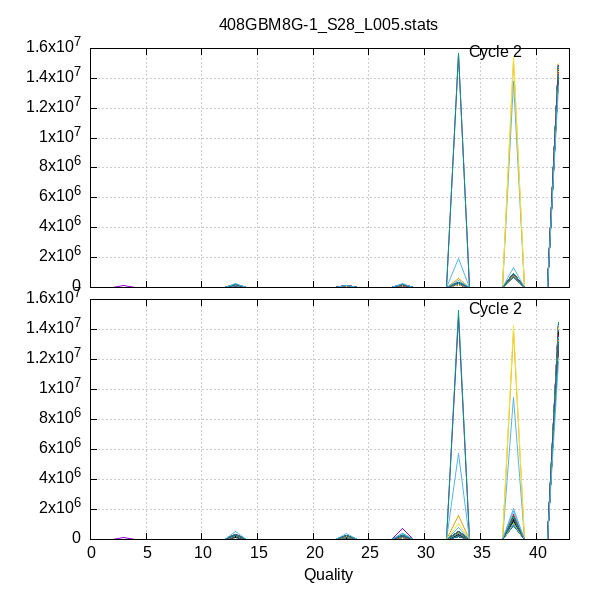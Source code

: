 
            set terminal png size 600,600 truecolor
            set output "408GBM8G-1_S28_L005-quals3.png"
            set grid xtics ytics y2tics back lc rgb "#cccccc"
            set multiplot
             set rmargin 0; set lmargin 0; set tmargin 0; set bmargin 0; set origin 0.15,0.52; set size 0.8,0.4
            set title "408GBM8G-1_S28_L005.stats" noenhanced
            set ylabel "Frequency (fwd reads)"
            set label "Cycle 2" at 33+1,15679934
            unset xlabel
            set xrange [0:43]
            set format x ""
            plot '-' using 1:2:3 with lines linecolor variable title ''
        1	0	1
2	0	1
3	135315	1
4	0	1
5	0	1
6	0	1
7	0	1
8	0	1
9	0	1
10	0	1
11	0	1
12	0	1
13	96877	1
14	0	1
15	0	1
16	0	1
17	0	1
18	0	1
19	0	1
20	0	1
21	0	1
22	0	1
23	1	1
24	0	1
25	0	1
26	0	1
27	0	1
28	167359	1
29	0	1
30	0	1
31	0	1
32	0	1
33	15629209	1
34	0	1
35	0	1
36	0	1
37	0	1
38	1	1
39	0	1
40	0	1
41	0	1
42	0	1

1	0	2
2	0	2
3	24649	2
4	0	2
5	0	2
6	0	2
7	0	2
8	0	2
9	0	2
10	0	2
11	0	2
12	0	2
13	127443	2
14	0	2
15	0	2
16	0	2
17	0	2
18	0	2
19	0	2
20	0	2
21	0	2
22	0	2
23	0	2
24	0	2
25	0	2
26	0	2
27	0	2
28	196728	2
29	0	2
30	0	2
31	0	2
32	0	2
33	15679934	2
34	0	2
35	0	2
36	0	2
37	0	2
38	8	2
39	0	2
40	0	2
41	0	2
42	0	2

1	0	3
2	0	3
3	3387	3
4	0	3
5	0	3
6	0	3
7	0	3
8	0	3
9	0	3
10	0	3
11	0	3
12	0	3
13	101362	3
14	0	3
15	0	3
16	0	3
17	0	3
18	0	3
19	0	3
20	0	3
21	0	3
22	0	3
23	28	3
24	0	3
25	0	3
26	0	3
27	0	3
28	178663	3
29	0	3
30	0	3
31	0	3
32	0	3
33	1958509	3
34	0	3
35	0	3
36	0	3
37	0	3
38	13786813	3
39	0	3
40	0	3
41	0	3
42	0	3

1	0	4
2	0	4
3	0	4
4	0	4
5	0	4
6	0	4
7	0	4
8	0	4
9	0	4
10	0	4
11	0	4
12	0	4
13	83867	4
14	0	4
15	0	4
16	0	4
17	0	4
18	0	4
19	0	4
20	0	4
21	0	4
22	0	4
23	10328	4
24	0	4
25	0	4
26	0	4
27	0	4
28	145024	4
29	0	4
30	0	4
31	0	4
32	0	4
33	615800	4
34	0	4
35	0	4
36	0	4
37	0	4
38	15173743	4
39	0	4
40	0	4
41	0	4
42	0	4

1	0	5
2	0	5
3	0	5
4	0	5
5	0	5
6	0	5
7	0	5
8	0	5
9	0	5
10	0	5
11	0	5
12	0	5
13	70854	5
14	0	5
15	0	5
16	0	5
17	0	5
18	0	5
19	0	5
20	0	5
21	0	5
22	0	5
23	22846	5
24	0	5
25	0	5
26	0	5
27	0	5
28	108056	5
29	0	5
30	0	5
31	0	5
32	0	5
33	363676	5
34	0	5
35	0	5
36	0	5
37	0	5
38	15463330	5
39	0	5
40	0	5
41	0	5
42	0	5

1	0	6
2	0	6
3	0	6
4	0	6
5	0	6
6	0	6
7	0	6
8	0	6
9	0	6
10	0	6
11	0	6
12	0	6
13	59816	6
14	0	6
15	0	6
16	0	6
17	0	6
18	0	6
19	0	6
20	0	6
21	0	6
22	0	6
23	25568	6
24	0	6
25	0	6
26	0	6
27	0	6
28	85848	6
29	0	6
30	0	6
31	0	6
32	0	6
33	320100	6
34	0	6
35	0	6
36	0	6
37	0	6
38	926152	6
39	0	6
40	0	6
41	0	6
42	14611278	6

1	0	7
2	0	7
3	0	7
4	0	7
5	0	7
6	0	7
7	0	7
8	0	7
9	0	7
10	0	7
11	0	7
12	0	7
13	65453	7
14	0	7
15	0	7
16	0	7
17	0	7
18	0	7
19	0	7
20	0	7
21	0	7
22	0	7
23	29835	7
24	0	7
25	0	7
26	0	7
27	0	7
28	82384	7
29	0	7
30	0	7
31	0	7
32	0	7
33	291434	7
34	0	7
35	0	7
36	0	7
37	0	7
38	865766	7
39	0	7
40	0	7
41	0	7
42	14693890	7

1	0	8
2	0	8
3	0	8
4	0	8
5	0	8
6	0	8
7	0	8
8	0	8
9	0	8
10	0	8
11	0	8
12	0	8
13	55689	8
14	0	8
15	0	8
16	0	8
17	0	8
18	0	8
19	0	8
20	0	8
21	0	8
22	0	8
23	27460	8
24	0	8
25	0	8
26	0	8
27	0	8
28	75238	8
29	0	8
30	0	8
31	0	8
32	0	8
33	257527	8
34	0	8
35	0	8
36	0	8
37	0	8
38	748606	8
39	0	8
40	0	8
41	0	8
42	14864242	8

1	0	9
2	0	9
3	0	9
4	0	9
5	0	9
6	0	9
7	0	9
8	0	9
9	0	9
10	0	9
11	0	9
12	0	9
13	58586	9
14	0	9
15	0	9
16	0	9
17	0	9
18	0	9
19	0	9
20	0	9
21	0	9
22	0	9
23	30190	9
24	0	9
25	0	9
26	0	9
27	0	9
28	76109	9
29	0	9
30	0	9
31	0	9
32	0	9
33	242163	9
34	0	9
35	0	9
36	0	9
37	0	9
38	730887	9
39	0	9
40	0	9
41	0	9
42	14890827	9

1	0	10
2	0	10
3	0	10
4	0	10
5	0	10
6	0	10
7	0	10
8	0	10
9	0	10
10	0	10
11	0	10
12	0	10
13	69058	10
14	0	10
15	0	10
16	0	10
17	0	10
18	0	10
19	0	10
20	0	10
21	0	10
22	0	10
23	31177	10
24	0	10
25	0	10
26	0	10
27	0	10
28	73024	10
29	0	10
30	0	10
31	0	10
32	0	10
33	221621	10
34	0	10
35	0	10
36	0	10
37	0	10
38	693160	10
39	0	10
40	0	10
41	0	10
42	14940722	10

1	0	11
2	0	11
3	0	11
4	0	11
5	0	11
6	0	11
7	0	11
8	0	11
9	0	11
10	0	11
11	0	11
12	0	11
13	45945	11
14	0	11
15	0	11
16	0	11
17	0	11
18	0	11
19	0	11
20	0	11
21	0	11
22	0	11
23	33426	11
24	0	11
25	0	11
26	0	11
27	0	11
28	69170	11
29	0	11
30	0	11
31	0	11
32	0	11
33	212931	11
34	0	11
35	0	11
36	0	11
37	0	11
38	646237	11
39	0	11
40	0	11
41	0	11
42	15021053	11

1	0	12
2	0	12
3	0	12
4	0	12
5	0	12
6	0	12
7	0	12
8	0	12
9	0	12
10	0	12
11	0	12
12	0	12
13	48542	12
14	0	12
15	0	12
16	0	12
17	0	12
18	0	12
19	0	12
20	0	12
21	0	12
22	0	12
23	39501	12
24	0	12
25	0	12
26	0	12
27	0	12
28	69826	12
29	0	12
30	0	12
31	0	12
32	0	12
33	200464	12
34	0	12
35	0	12
36	0	12
37	0	12
38	649240	12
39	0	12
40	0	12
41	0	12
42	15021189	12

1	0	13
2	0	13
3	0	13
4	0	13
5	0	13
6	0	13
7	0	13
8	0	13
9	0	13
10	0	13
11	0	13
12	0	13
13	49493	13
14	0	13
15	0	13
16	0	13
17	0	13
18	0	13
19	0	13
20	0	13
21	0	13
22	0	13
23	46307	13
24	0	13
25	0	13
26	0	13
27	0	13
28	71826	13
29	0	13
30	0	13
31	0	13
32	0	13
33	201204	13
34	0	13
35	0	13
36	0	13
37	0	13
38	653232	13
39	0	13
40	0	13
41	0	13
42	15006700	13

1	0	14
2	0	14
3	0	14
4	0	14
5	0	14
6	0	14
7	0	14
8	0	14
9	0	14
10	0	14
11	0	14
12	0	14
13	51355	14
14	0	14
15	0	14
16	0	14
17	0	14
18	0	14
19	0	14
20	0	14
21	0	14
22	0	14
23	49224	14
24	0	14
25	0	14
26	0	14
27	0	14
28	73117	14
29	0	14
30	0	14
31	0	14
32	0	14
33	201342	14
34	0	14
35	0	14
36	0	14
37	0	14
38	655664	14
39	0	14
40	0	14
41	0	14
42	14998060	14

1	0	15
2	0	15
3	0	15
4	0	15
5	0	15
6	0	15
7	0	15
8	0	15
9	0	15
10	0	15
11	0	15
12	0	15
13	51300	15
14	0	15
15	0	15
16	0	15
17	0	15
18	0	15
19	0	15
20	0	15
21	0	15
22	0	15
23	49653	15
24	0	15
25	0	15
26	0	15
27	0	15
28	74022	15
29	0	15
30	0	15
31	0	15
32	0	15
33	204152	15
34	0	15
35	0	15
36	0	15
37	0	15
38	657557	15
39	0	15
40	0	15
41	0	15
42	14992078	15

1	0	16
2	0	16
3	0	16
4	0	16
5	0	16
6	0	16
7	0	16
8	0	16
9	0	16
10	0	16
11	0	16
12	0	16
13	50315	16
14	0	16
15	0	16
16	0	16
17	0	16
18	0	16
19	0	16
20	0	16
21	0	16
22	0	16
23	49768	16
24	0	16
25	0	16
26	0	16
27	0	16
28	75443	16
29	0	16
30	0	16
31	0	16
32	0	16
33	204882	16
34	0	16
35	0	16
36	0	16
37	0	16
38	652166	16
39	0	16
40	0	16
41	0	16
42	14996188	16

1	0	17
2	0	17
3	0	17
4	0	17
5	0	17
6	0	17
7	0	17
8	0	17
9	0	17
10	0	17
11	0	17
12	0	17
13	50789	17
14	0	17
15	0	17
16	0	17
17	0	17
18	0	17
19	0	17
20	0	17
21	0	17
22	0	17
23	49821	17
24	0	17
25	0	17
26	0	17
27	0	17
28	76220	17
29	0	17
30	0	17
31	0	17
32	0	17
33	202323	17
34	0	17
35	0	17
36	0	17
37	0	17
38	650216	17
39	0	17
40	0	17
41	0	17
42	14999393	17

1	0	18
2	0	18
3	0	18
4	0	18
5	0	18
6	0	18
7	0	18
8	0	18
9	0	18
10	0	18
11	0	18
12	0	18
13	51734	18
14	0	18
15	0	18
16	0	18
17	0	18
18	0	18
19	0	18
20	0	18
21	0	18
22	0	18
23	50959	18
24	0	18
25	0	18
26	0	18
27	0	18
28	79161	18
29	0	18
30	0	18
31	0	18
32	0	18
33	203286	18
34	0	18
35	0	18
36	0	18
37	0	18
38	662521	18
39	0	18
40	0	18
41	0	18
42	14981101	18

1	0	19
2	0	19
3	0	19
4	0	19
5	0	19
6	0	19
7	0	19
8	0	19
9	0	19
10	0	19
11	0	19
12	0	19
13	56551	19
14	0	19
15	0	19
16	0	19
17	0	19
18	0	19
19	0	19
20	0	19
21	0	19
22	0	19
23	52580	19
24	0	19
25	0	19
26	0	19
27	0	19
28	88747	19
29	0	19
30	0	19
31	0	19
32	0	19
33	192244	19
34	0	19
35	0	19
36	0	19
37	0	19
38	654428	19
39	0	19
40	0	19
41	0	19
42	14984212	19

1	0	20
2	0	20
3	0	20
4	0	20
5	0	20
6	0	20
7	0	20
8	0	20
9	0	20
10	0	20
11	0	20
12	0	20
13	52987	20
14	0	20
15	0	20
16	0	20
17	0	20
18	0	20
19	0	20
20	0	20
21	0	20
22	0	20
23	55278	20
24	0	20
25	0	20
26	0	20
27	0	20
28	101141	20
29	0	20
30	0	20
31	0	20
32	0	20
33	187438	20
34	0	20
35	0	20
36	0	20
37	0	20
38	672105	20
39	0	20
40	0	20
41	0	20
42	14959813	20

1	0	21
2	0	21
3	0	21
4	0	21
5	0	21
6	0	21
7	0	21
8	0	21
9	0	21
10	0	21
11	0	21
12	0	21
13	51214	21
14	0	21
15	0	21
16	0	21
17	0	21
18	0	21
19	0	21
20	0	21
21	0	21
22	0	21
23	54614	21
24	0	21
25	0	21
26	0	21
27	0	21
28	104691	21
29	0	21
30	0	21
31	0	21
32	0	21
33	176094	21
34	0	21
35	0	21
36	0	21
37	0	21
38	657179	21
39	0	21
40	0	21
41	0	21
42	14984970	21

1	0	22
2	0	22
3	0	22
4	0	22
5	0	22
6	0	22
7	0	22
8	0	22
9	0	22
10	0	22
11	0	22
12	0	22
13	70152	22
14	0	22
15	0	22
16	0	22
17	0	22
18	0	22
19	0	22
20	0	22
21	0	22
22	0	22
23	59176	22
24	0	22
25	0	22
26	0	22
27	0	22
28	113116	22
29	0	22
30	0	22
31	0	22
32	0	22
33	176631	22
34	0	22
35	0	22
36	0	22
37	0	22
38	661966	22
39	0	22
40	0	22
41	0	22
42	14947721	22

1	0	23
2	0	23
3	0	23
4	0	23
5	0	23
6	0	23
7	0	23
8	0	23
9	0	23
10	0	23
11	0	23
12	0	23
13	80806	23
14	0	23
15	0	23
16	0	23
17	0	23
18	0	23
19	0	23
20	0	23
21	0	23
22	0	23
23	68309	23
24	0	23
25	0	23
26	0	23
27	0	23
28	131792	23
29	0	23
30	0	23
31	0	23
32	0	23
33	184563	23
34	0	23
35	0	23
36	0	23
37	0	23
38	705010	23
39	0	23
40	0	23
41	0	23
42	14858282	23

1	0	24
2	0	24
3	0	24
4	0	24
5	0	24
6	0	24
7	0	24
8	0	24
9	0	24
10	0	24
11	0	24
12	0	24
13	57980	24
14	0	24
15	0	24
16	0	24
17	0	24
18	0	24
19	0	24
20	0	24
21	0	24
22	0	24
23	64231	24
24	0	24
25	0	24
26	0	24
27	0	24
28	128143	24
29	0	24
30	0	24
31	0	24
32	0	24
33	174553	24
34	0	24
35	0	24
36	0	24
37	0	24
38	703521	24
39	0	24
40	0	24
41	0	24
42	14900334	24

1	0	25
2	0	25
3	0	25
4	0	25
5	0	25
6	0	25
7	0	25
8	0	25
9	0	25
10	0	25
11	0	25
12	0	25
13	58220	25
14	0	25
15	0	25
16	0	25
17	0	25
18	0	25
19	0	25
20	0	25
21	0	25
22	0	25
23	61189	25
24	0	25
25	0	25
26	0	25
27	0	25
28	120662	25
29	0	25
30	0	25
31	0	25
32	0	25
33	175567	25
34	0	25
35	0	25
36	0	25
37	0	25
38	704300	25
39	0	25
40	0	25
41	0	25
42	14908824	25

1	0	26
2	0	26
3	0	26
4	0	26
5	0	26
6	0	26
7	0	26
8	0	26
9	0	26
10	0	26
11	0	26
12	0	26
13	75489	26
14	0	26
15	0	26
16	0	26
17	0	26
18	0	26
19	0	26
20	0	26
21	0	26
22	0	26
23	59021	26
24	0	26
25	0	26
26	0	26
27	0	26
28	117967	26
29	0	26
30	0	26
31	0	26
32	0	26
33	169485	26
34	0	26
35	0	26
36	0	26
37	0	26
38	677676	26
39	0	26
40	0	26
41	0	26
42	14929124	26

1	0	27
2	0	27
3	0	27
4	0	27
5	0	27
6	0	27
7	0	27
8	0	27
9	0	27
10	0	27
11	0	27
12	0	27
13	80154	27
14	0	27
15	0	27
16	0	27
17	0	27
18	0	27
19	0	27
20	0	27
21	0	27
22	0	27
23	62946	27
24	0	27
25	0	27
26	0	27
27	0	27
28	121472	27
29	0	27
30	0	27
31	0	27
32	0	27
33	171262	27
34	0	27
35	0	27
36	0	27
37	0	27
38	686582	27
39	0	27
40	0	27
41	0	27
42	14906346	27

1	0	28
2	0	28
3	177	28
4	0	28
5	0	28
6	0	28
7	0	28
8	0	28
9	0	28
10	0	28
11	0	28
12	0	28
13	79841	28
14	0	28
15	0	28
16	0	28
17	0	28
18	0	28
19	0	28
20	0	28
21	0	28
22	0	28
23	63224	28
24	0	28
25	0	28
26	0	28
27	0	28
28	122867	28
29	0	28
30	0	28
31	0	28
32	0	28
33	171191	28
34	0	28
35	0	28
36	0	28
37	0	28
38	688770	28
39	0	28
40	0	28
41	0	28
42	14902692	28

1	0	29
2	0	29
3	0	29
4	0	29
5	0	29
6	0	29
7	0	29
8	0	29
9	0	29
10	0	29
11	0	29
12	0	29
13	82170	29
14	0	29
15	0	29
16	0	29
17	0	29
18	0	29
19	0	29
20	0	29
21	0	29
22	0	29
23	64800	29
24	0	29
25	0	29
26	0	29
27	0	29
28	122740	29
29	0	29
30	0	29
31	0	29
32	0	29
33	171847	29
34	0	29
35	0	29
36	0	29
37	0	29
38	688611	29
39	0	29
40	0	29
41	0	29
42	14898594	29

1	0	30
2	0	30
3	127	30
4	0	30
5	0	30
6	0	30
7	0	30
8	0	30
9	0	30
10	0	30
11	0	30
12	0	30
13	85199	30
14	0	30
15	0	30
16	0	30
17	0	30
18	0	30
19	0	30
20	0	30
21	0	30
22	0	30
23	66180	30
24	0	30
25	0	30
26	0	30
27	0	30
28	125165	30
29	0	30
30	0	30
31	0	30
32	0	30
33	175626	30
34	0	30
35	0	30
36	0	30
37	0	30
38	700453	30
39	0	30
40	0	30
41	0	30
42	14876012	30

1	0	31
2	0	31
3	0	31
4	0	31
5	0	31
6	0	31
7	0	31
8	0	31
9	0	31
10	0	31
11	0	31
12	0	31
13	87965	31
14	0	31
15	0	31
16	0	31
17	0	31
18	0	31
19	0	31
20	0	31
21	0	31
22	0	31
23	67878	31
24	0	31
25	0	31
26	0	31
27	0	31
28	128170	31
29	0	31
30	0	31
31	0	31
32	0	31
33	178802	31
34	0	31
35	0	31
36	0	31
37	0	31
38	714208	31
39	0	31
40	0	31
41	0	31
42	14851739	31

1	0	32
2	0	32
3	0	32
4	0	32
5	0	32
6	0	32
7	0	32
8	0	32
9	0	32
10	0	32
11	0	32
12	0	32
13	87282	32
14	0	32
15	0	32
16	0	32
17	0	32
18	0	32
19	0	32
20	0	32
21	0	32
22	0	32
23	67615	32
24	0	32
25	0	32
26	0	32
27	0	32
28	127304	32
29	0	32
30	0	32
31	0	32
32	0	32
33	178130	32
34	0	32
35	0	32
36	0	32
37	0	32
38	712668	32
39	0	32
40	0	32
41	0	32
42	14855763	32

1	0	33
2	0	33
3	0	33
4	0	33
5	0	33
6	0	33
7	0	33
8	0	33
9	0	33
10	0	33
11	0	33
12	0	33
13	88565	33
14	0	33
15	0	33
16	0	33
17	0	33
18	0	33
19	0	33
20	0	33
21	0	33
22	0	33
23	68448	33
24	0	33
25	0	33
26	0	33
27	0	33
28	127972	33
29	0	33
30	0	33
31	0	33
32	0	33
33	178163	33
34	0	33
35	0	33
36	0	33
37	0	33
38	706735	33
39	0	33
40	0	33
41	0	33
42	14858879	33

1	0	34
2	0	34
3	377	34
4	0	34
5	0	34
6	0	34
7	0	34
8	0	34
9	0	34
10	0	34
11	0	34
12	0	34
13	109253	34
14	0	34
15	0	34
16	0	34
17	0	34
18	0	34
19	0	34
20	0	34
21	0	34
22	0	34
23	73873	34
24	0	34
25	0	34
26	0	34
27	0	34
28	133016	34
29	0	34
30	0	34
31	0	34
32	0	34
33	181567	34
34	0	34
35	0	34
36	0	34
37	0	34
38	717044	34
39	0	34
40	0	34
41	0	34
42	14813632	34

1	0	35
2	0	35
3	0	35
4	0	35
5	0	35
6	0	35
7	0	35
8	0	35
9	0	35
10	0	35
11	0	35
12	0	35
13	122546	35
14	0	35
15	0	35
16	0	35
17	0	35
18	0	35
19	0	35
20	0	35
21	0	35
22	0	35
23	82012	35
24	0	35
25	0	35
26	0	35
27	0	35
28	147292	35
29	0	35
30	0	35
31	0	35
32	0	35
33	186937	35
34	0	35
35	0	35
36	0	35
37	0	35
38	744305	35
39	0	35
40	0	35
41	0	35
42	14745670	35

1	0	36
2	0	36
3	0	36
4	0	36
5	0	36
6	0	36
7	0	36
8	0	36
9	0	36
10	0	36
11	0	36
12	0	36
13	95336	36
14	0	36
15	0	36
16	0	36
17	0	36
18	0	36
19	0	36
20	0	36
21	0	36
22	0	36
23	79988	36
24	0	36
25	0	36
26	0	36
27	0	36
28	152220	36
29	0	36
30	0	36
31	0	36
32	0	36
33	188327	36
34	0	36
35	0	36
36	0	36
37	0	36
38	757126	36
39	0	36
40	0	36
41	0	36
42	14755765	36

1	0	37
2	0	37
3	740	37
4	0	37
5	0	37
6	0	37
7	0	37
8	0	37
9	0	37
10	0	37
11	0	37
12	0	37
13	97996	37
14	0	37
15	0	37
16	0	37
17	0	37
18	0	37
19	0	37
20	0	37
21	0	37
22	0	37
23	74804	37
24	0	37
25	0	37
26	0	37
27	0	37
28	138580	37
29	0	37
30	0	37
31	0	37
32	0	37
33	190565	37
34	0	37
35	0	37
36	0	37
37	0	37
38	768678	37
39	0	37
40	0	37
41	0	37
42	14757399	37

1	0	38
2	0	38
3	31	38
4	0	38
5	0	38
6	0	38
7	0	38
8	0	38
9	0	38
10	0	38
11	0	38
12	0	38
13	99427	38
14	0	38
15	0	38
16	0	38
17	0	38
18	0	38
19	0	38
20	0	38
21	0	38
22	0	38
23	74882	38
24	0	38
25	0	38
26	0	38
27	0	38
28	137741	38
29	0	38
30	0	38
31	0	38
32	0	38
33	190106	38
34	0	38
35	0	38
36	0	38
37	0	38
38	765167	38
39	0	38
40	0	38
41	0	38
42	14761408	38

1	0	39
2	0	39
3	0	39
4	0	39
5	0	39
6	0	39
7	0	39
8	0	39
9	0	39
10	0	39
11	0	39
12	0	39
13	102083	39
14	0	39
15	0	39
16	0	39
17	0	39
18	0	39
19	0	39
20	0	39
21	0	39
22	0	39
23	75867	39
24	0	39
25	0	39
26	0	39
27	0	39
28	140354	39
29	0	39
30	0	39
31	0	39
32	0	39
33	192947	39
34	0	39
35	0	39
36	0	39
37	0	39
38	770213	39
39	0	39
40	0	39
41	0	39
42	14747298	39

1	0	40
2	0	40
3	0	40
4	0	40
5	0	40
6	0	40
7	0	40
8	0	40
9	0	40
10	0	40
11	0	40
12	0	40
13	104036	40
14	0	40
15	0	40
16	0	40
17	0	40
18	0	40
19	0	40
20	0	40
21	0	40
22	0	40
23	76348	40
24	0	40
25	0	40
26	0	40
27	0	40
28	140213	40
29	0	40
30	0	40
31	0	40
32	0	40
33	192202	40
34	0	40
35	0	40
36	0	40
37	0	40
38	771882	40
39	0	40
40	0	40
41	0	40
42	14744081	40

1	0	41
2	0	41
3	0	41
4	0	41
5	0	41
6	0	41
7	0	41
8	0	41
9	0	41
10	0	41
11	0	41
12	0	41
13	107022	41
14	0	41
15	0	41
16	0	41
17	0	41
18	0	41
19	0	41
20	0	41
21	0	41
22	0	41
23	78904	41
24	0	41
25	0	41
26	0	41
27	0	41
28	144466	41
29	0	41
30	0	41
31	0	41
32	0	41
33	197357	41
34	0	41
35	0	41
36	0	41
37	0	41
38	783906	41
39	0	41
40	0	41
41	0	41
42	14717107	41

1	0	42
2	0	42
3	8	42
4	0	42
5	0	42
6	0	42
7	0	42
8	0	42
9	0	42
10	0	42
11	0	42
12	0	42
13	109566	42
14	0	42
15	0	42
16	0	42
17	0	42
18	0	42
19	0	42
20	0	42
21	0	42
22	0	42
23	79774	42
24	0	42
25	0	42
26	0	42
27	0	42
28	145208	42
29	0	42
30	0	42
31	0	42
32	0	42
33	199846	42
34	0	42
35	0	42
36	0	42
37	0	42
38	788904	42
39	0	42
40	0	42
41	0	42
42	14705456	42

1	0	43
2	0	43
3	1024	43
4	0	43
5	0	43
6	0	43
7	0	43
8	0	43
9	0	43
10	0	43
11	0	43
12	0	43
13	105477	43
14	0	43
15	0	43
16	0	43
17	0	43
18	0	43
19	0	43
20	0	43
21	0	43
22	0	43
23	78639	43
24	0	43
25	0	43
26	0	43
27	0	43
28	142211	43
29	0	43
30	0	43
31	0	43
32	0	43
33	194837	43
34	0	43
35	0	43
36	0	43
37	0	43
38	785540	43
39	0	43
40	0	43
41	0	43
42	14721034	43

1	0	44
2	0	44
3	0	44
4	0	44
5	0	44
6	0	44
7	0	44
8	0	44
9	0	44
10	0	44
11	0	44
12	0	44
13	120608	44
14	0	44
15	0	44
16	0	44
17	0	44
18	0	44
19	0	44
20	0	44
21	0	44
22	0	44
23	82001	44
24	0	44
25	0	44
26	0	44
27	0	44
28	147296	44
29	0	44
30	0	44
31	0	44
32	0	44
33	197797	44
34	0	44
35	0	44
36	0	44
37	0	44
38	793932	44
39	0	44
40	0	44
41	0	44
42	14687128	44

1	0	45
2	0	45
3	4	45
4	0	45
5	0	45
6	0	45
7	0	45
8	0	45
9	0	45
10	0	45
11	0	45
12	0	45
13	134385	45
14	0	45
15	0	45
16	0	45
17	0	45
18	0	45
19	0	45
20	0	45
21	0	45
22	0	45
23	87728	45
24	0	45
25	0	45
26	0	45
27	0	45
28	156716	45
29	0	45
30	0	45
31	0	45
32	0	45
33	201725	45
34	0	45
35	0	45
36	0	45
37	0	45
38	806972	45
39	0	45
40	0	45
41	0	45
42	14641232	45

1	0	46
2	0	46
3	0	46
4	0	46
5	0	46
6	0	46
7	0	46
8	0	46
9	0	46
10	0	46
11	0	46
12	0	46
13	115222	46
14	0	46
15	0	46
16	0	46
17	0	46
18	0	46
19	0	46
20	0	46
21	0	46
22	0	46
23	85656	46
24	0	46
25	0	46
26	0	46
27	0	46
28	159934	46
29	0	46
30	0	46
31	0	46
32	0	46
33	202644	46
34	0	46
35	0	46
36	0	46
37	0	46
38	825621	46
39	0	46
40	0	46
41	0	46
42	14639685	46

1	0	47
2	0	47
3	758	47
4	0	47
5	0	47
6	0	47
7	0	47
8	0	47
9	0	47
10	0	47
11	0	47
12	0	47
13	121755	47
14	0	47
15	0	47
16	0	47
17	0	47
18	0	47
19	0	47
20	0	47
21	0	47
22	0	47
23	84020	47
24	0	47
25	0	47
26	0	47
27	0	47
28	154306	47
29	0	47
30	0	47
31	0	47
32	0	47
33	205130	47
34	0	47
35	0	47
36	0	47
37	0	47
38	836333	47
39	0	47
40	0	47
41	0	47
42	14626460	47

1	0	48
2	0	48
3	2	48
4	0	48
5	0	48
6	0	48
7	0	48
8	0	48
9	0	48
10	0	48
11	0	48
12	0	48
13	120776	48
14	0	48
15	0	48
16	0	48
17	0	48
18	0	48
19	0	48
20	0	48
21	0	48
22	0	48
23	85563	48
24	0	48
25	0	48
26	0	48
27	0	48
28	157899	48
29	0	48
30	0	48
31	0	48
32	0	48
33	206718	48
34	0	48
35	0	48
36	0	48
37	0	48
38	838294	48
39	0	48
40	0	48
41	0	48
42	14619510	48

1	0	49
2	0	49
3	57	49
4	0	49
5	0	49
6	0	49
7	0	49
8	0	49
9	0	49
10	0	49
11	0	49
12	0	49
13	137758	49
14	0	49
15	0	49
16	0	49
17	0	49
18	0	49
19	0	49
20	0	49
21	0	49
22	0	49
23	88371	49
24	0	49
25	0	49
26	0	49
27	0	49
28	159367	49
29	0	49
30	0	49
31	0	49
32	0	49
33	207828	49
34	0	49
35	0	49
36	0	49
37	0	49
38	843515	49
39	0	49
40	0	49
41	0	49
42	14591866	49

1	0	50
2	0	50
3	93	50
4	0	50
5	0	50
6	0	50
7	0	50
8	0	50
9	0	50
10	0	50
11	0	50
12	0	50
13	159655	50
14	0	50
15	0	50
16	0	50
17	0	50
18	0	50
19	0	50
20	0	50
21	0	50
22	0	50
23	97593	50
24	0	50
25	0	50
26	0	50
27	0	50
28	174023	50
29	0	50
30	0	50
31	0	50
32	0	50
33	212824	50
34	0	50
35	0	50
36	0	50
37	0	50
38	855059	50
39	0	50
40	0	50
41	0	50
42	14529515	50

1	0	51
2	0	51
3	4	51
4	0	51
5	0	51
6	0	51
7	0	51
8	0	51
9	0	51
10	0	51
11	0	51
12	0	51
13	127240	51
14	0	51
15	0	51
16	0	51
17	0	51
18	0	51
19	0	51
20	0	51
21	0	51
22	0	51
23	94951	51
24	0	51
25	0	51
26	0	51
27	0	51
28	175758	51
29	0	51
30	0	51
31	0	51
32	0	51
33	216891	51
34	0	51
35	0	51
36	0	51
37	0	51
38	864664	51
39	0	51
40	0	51
41	0	51
42	14549254	51

1	0	52
2	0	52
3	608	52
4	0	52
5	0	52
6	0	52
7	0	52
8	0	52
9	0	52
10	0	52
11	0	52
12	0	52
13	127650	52
14	0	52
15	0	52
16	0	52
17	0	52
18	0	52
19	0	52
20	0	52
21	0	52
22	0	52
23	88626	52
24	0	52
25	0	52
26	0	52
27	0	52
28	163895	52
29	0	52
30	0	52
31	0	52
32	0	52
33	215898	52
34	0	52
35	0	52
36	0	52
37	0	52
38	865117	52
39	0	52
40	0	52
41	0	52
42	14566968	52

1	0	53
2	0	53
3	0	53
4	0	53
5	0	53
6	0	53
7	0	53
8	0	53
9	0	53
10	0	53
11	0	53
12	0	53
13	149180	53
14	0	53
15	0	53
16	0	53
17	0	53
18	0	53
19	0	53
20	0	53
21	0	53
22	0	53
23	93817	53
24	0	53
25	0	53
26	0	53
27	0	53
28	168127	53
29	0	53
30	0	53
31	0	53
32	0	53
33	227958	53
34	0	53
35	0	53
36	0	53
37	0	53
38	863679	53
39	0	53
40	0	53
41	0	53
42	14526001	53

1	0	54
2	0	54
3	50	54
4	0	54
5	0	54
6	0	54
7	0	54
8	0	54
9	0	54
10	0	54
11	0	54
12	0	54
13	133168	54
14	0	54
15	0	54
16	0	54
17	0	54
18	0	54
19	0	54
20	0	54
21	0	54
22	0	54
23	94904	54
24	0	54
25	0	54
26	0	54
27	0	54
28	174419	54
29	0	54
30	0	54
31	0	54
32	0	54
33	236954	54
34	0	54
35	0	54
36	0	54
37	0	54
38	868416	54
39	0	54
40	0	54
41	0	54
42	14520851	54

1	0	55
2	0	55
3	102	55
4	0	55
5	0	55
6	0	55
7	0	55
8	0	55
9	0	55
10	0	55
11	0	55
12	0	55
13	190818	55
14	0	55
15	0	55
16	0	55
17	0	55
18	0	55
19	0	55
20	0	55
21	0	55
22	0	55
23	106660	55
24	0	55
25	0	55
26	0	55
27	0	55
28	182580	55
29	0	55
30	0	55
31	0	55
32	0	55
33	253767	55
34	0	55
35	0	55
36	0	55
37	0	55
38	887523	55
39	0	55
40	0	55
41	0	55
42	14407312	55

1	0	56
2	0	56
3	0	56
4	0	56
5	0	56
6	0	56
7	0	56
8	0	56
9	0	56
10	0	56
11	0	56
12	0	56
13	138233	56
14	0	56
15	0	56
16	0	56
17	0	56
18	0	56
19	0	56
20	0	56
21	0	56
22	0	56
23	102040	56
24	0	56
25	0	56
26	0	56
27	0	56
28	189022	56
29	0	56
30	0	56
31	0	56
32	0	56
33	257058	56
34	0	56
35	0	56
36	0	56
37	0	56
38	886207	56
39	0	56
40	0	56
41	0	56
42	14456202	56

1	0	57
2	0	57
3	400	57
4	0	57
5	0	57
6	0	57
7	0	57
8	0	57
9	0	57
10	0	57
11	0	57
12	0	57
13	139336	57
14	0	57
15	0	57
16	0	57
17	0	57
18	0	57
19	0	57
20	0	57
21	0	57
22	0	57
23	95030	57
24	0	57
25	0	57
26	0	57
27	0	57
28	172319	57
29	0	57
30	0	57
31	0	57
32	0	57
33	260029	57
34	0	57
35	0	57
36	0	57
37	0	57
38	886256	57
39	0	57
40	0	57
41	0	57
42	14475392	57

1	0	58
2	0	58
3	491	58
4	0	58
5	0	58
6	0	58
7	0	58
8	0	58
9	0	58
10	0	58
11	0	58
12	0	58
13	160092	58
14	0	58
15	0	58
16	0	58
17	0	58
18	0	58
19	0	58
20	0	58
21	0	58
22	0	58
23	98760	58
24	0	58
25	0	58
26	0	58
27	0	58
28	175568	58
29	0	58
30	0	58
31	0	58
32	0	58
33	259793	58
34	0	58
35	0	58
36	0	58
37	0	58
38	874349	58
39	0	58
40	0	58
41	0	58
42	14459709	58

1	0	59
2	0	59
3	61	59
4	0	59
5	0	59
6	0	59
7	0	59
8	0	59
9	0	59
10	0	59
11	0	59
12	0	59
13	145323	59
14	0	59
15	0	59
16	0	59
17	0	59
18	0	59
19	0	59
20	0	59
21	0	59
22	0	59
23	101306	59
24	0	59
25	0	59
26	0	59
27	0	59
28	184544	59
29	0	59
30	0	59
31	0	59
32	0	59
33	265820	59
34	0	59
35	0	59
36	0	59
37	0	59
38	892637	59
39	0	59
40	0	59
41	0	59
42	14439071	59

1	0	60
2	0	60
3	5	60
4	0	60
5	0	60
6	0	60
7	0	60
8	0	60
9	0	60
10	0	60
11	0	60
12	0	60
13	148406	60
14	0	60
15	0	60
16	0	60
17	0	60
18	0	60
19	0	60
20	0	60
21	0	60
22	0	60
23	98801	60
24	0	60
25	0	60
26	0	60
27	0	60
28	176383	60
29	0	60
30	0	60
31	0	60
32	0	60
33	266686	60
34	0	60
35	0	60
36	0	60
37	0	60
38	901644	60
39	0	60
40	0	60
41	0	60
42	14436837	60

1	0	61
2	0	61
3	665	61
4	0	61
5	0	61
6	0	61
7	0	61
8	0	61
9	0	61
10	0	61
11	0	61
12	0	61
13	149400	61
14	0	61
15	0	61
16	0	61
17	0	61
18	0	61
19	0	61
20	0	61
21	0	61
22	0	61
23	99282	61
24	0	61
25	0	61
26	0	61
27	0	61
28	177897	61
29	0	61
30	0	61
31	0	61
32	0	61
33	265740	61
34	0	61
35	0	61
36	0	61
37	0	61
38	901206	61
39	0	61
40	0	61
41	0	61
42	14434572	61

1	0	62
2	0	62
3	0	62
4	0	62
5	0	62
6	0	62
7	0	62
8	0	62
9	0	62
10	0	62
11	0	62
12	0	62
13	163915	62
14	0	62
15	0	62
16	0	62
17	0	62
18	0	62
19	0	62
20	0	62
21	0	62
22	0	62
23	103689	62
24	0	62
25	0	62
26	0	62
27	0	62
28	184095	62
29	0	62
30	0	62
31	0	62
32	0	62
33	272736	62
34	0	62
35	0	62
36	0	62
37	0	62
38	924290	62
39	0	62
40	0	62
41	0	62
42	14380037	62

1	0	63
2	0	63
3	44	63
4	0	63
5	0	63
6	0	63
7	0	63
8	0	63
9	0	63
10	0	63
11	0	63
12	0	63
13	159327	63
14	0	63
15	0	63
16	0	63
17	0	63
18	0	63
19	0	63
20	0	63
21	0	63
22	0	63
23	105034	63
24	0	63
25	0	63
26	0	63
27	0	63
28	188185	63
29	0	63
30	0	63
31	0	63
32	0	63
33	275129	63
34	0	63
35	0	63
36	0	63
37	0	63
38	926224	63
39	0	63
40	0	63
41	0	63
42	14374819	63

1	0	64
2	0	64
3	68	64
4	0	64
5	0	64
6	0	64
7	0	64
8	0	64
9	0	64
10	0	64
11	0	64
12	0	64
13	184078	64
14	0	64
15	0	64
16	0	64
17	0	64
18	0	64
19	0	64
20	0	64
21	0	64
22	0	64
23	107842	64
24	0	64
25	0	64
26	0	64
27	0	64
28	189495	64
29	0	64
30	0	64
31	0	64
32	0	64
33	276734	64
34	0	64
35	0	64
36	0	64
37	0	64
38	926187	64
39	0	64
40	0	64
41	0	64
42	14344358	64

1	0	65
2	0	65
3	0	65
4	0	65
5	0	65
6	0	65
7	0	65
8	0	65
9	0	65
10	0	65
11	0	65
12	0	65
13	166508	65
14	0	65
15	0	65
16	0	65
17	0	65
18	0	65
19	0	65
20	0	65
21	0	65
22	0	65
23	113058	65
24	0	65
25	0	65
26	0	65
27	0	65
28	203976	65
29	0	65
30	0	65
31	0	65
32	0	65
33	285595	65
34	0	65
35	0	65
36	0	65
37	0	65
38	955760	65
39	0	65
40	0	65
41	0	65
42	14303865	65

1	0	66
2	0	66
3	142	66
4	0	66
5	0	66
6	0	66
7	0	66
8	0	66
9	0	66
10	0	66
11	0	66
12	0	66
13	166232	66
14	0	66
15	0	66
16	0	66
17	0	66
18	0	66
19	0	66
20	0	66
21	0	66
22	0	66
23	108202	66
24	0	66
25	0	66
26	0	66
27	0	66
28	193150	66
29	0	66
30	0	66
31	0	66
32	0	66
33	291049	66
34	0	66
35	0	66
36	0	66
37	0	66
38	955617	66
39	0	66
40	0	66
41	0	66
42	14314370	66

1	0	67
2	0	67
3	0	67
4	0	67
5	0	67
6	0	67
7	0	67
8	0	67
9	0	67
10	0	67
11	0	67
12	0	67
13	166219	67
14	0	67
15	0	67
16	0	67
17	0	67
18	0	67
19	0	67
20	0	67
21	0	67
22	0	67
23	107846	67
24	0	67
25	0	67
26	0	67
27	0	67
28	190873	67
29	0	67
30	0	67
31	0	67
32	0	67
33	293985	67
34	0	67
35	0	67
36	0	67
37	0	67
38	940965	67
39	0	67
40	0	67
41	0	67
42	14328874	67

1	0	68
2	0	68
3	138	68
4	0	68
5	0	68
6	0	68
7	0	68
8	0	68
9	0	68
10	0	68
11	0	68
12	0	68
13	170084	68
14	0	68
15	0	68
16	0	68
17	0	68
18	0	68
19	0	68
20	0	68
21	0	68
22	0	68
23	110943	68
24	0	68
25	0	68
26	0	68
27	0	68
28	193898	68
29	0	68
30	0	68
31	0	68
32	0	68
33	311877	68
34	0	68
35	0	68
36	0	68
37	0	68
38	944423	68
39	0	68
40	0	68
41	0	68
42	14297399	68

1	0	69
2	0	69
3	0	69
4	0	69
5	0	69
6	0	69
7	0	69
8	0	69
9	0	69
10	0	69
11	0	69
12	0	69
13	175107	69
14	0	69
15	0	69
16	0	69
17	0	69
18	0	69
19	0	69
20	0	69
21	0	69
22	0	69
23	111777	69
24	0	69
25	0	69
26	0	69
27	0	69
28	197571	69
29	0	69
30	0	69
31	0	69
32	0	69
33	318581	69
34	0	69
35	0	69
36	0	69
37	0	69
38	949634	69
39	0	69
40	0	69
41	0	69
42	14276092	69

1	0	70
2	0	70
3	0	70
4	0	70
5	0	70
6	0	70
7	0	70
8	0	70
9	0	70
10	0	70
11	0	70
12	0	70
13	181529	70
14	0	70
15	0	70
16	0	70
17	0	70
18	0	70
19	0	70
20	0	70
21	0	70
22	0	70
23	116290	70
24	0	70
25	0	70
26	0	70
27	0	70
28	203279	70
29	0	70
30	0	70
31	0	70
32	0	70
33	334576	70
34	0	70
35	0	70
36	0	70
37	0	70
38	970466	70
39	0	70
40	0	70
41	0	70
42	14222622	70

1	0	71
2	0	71
3	79	71
4	0	71
5	0	71
6	0	71
7	0	71
8	0	71
9	0	71
10	0	71
11	0	71
12	0	71
13	179995	71
14	0	71
15	0	71
16	0	71
17	0	71
18	0	71
19	0	71
20	0	71
21	0	71
22	0	71
23	115168	71
24	0	71
25	0	71
26	0	71
27	0	71
28	202614	71
29	0	71
30	0	71
31	0	71
32	0	71
33	338523	71
34	0	71
35	0	71
36	0	71
37	0	71
38	963526	71
39	0	71
40	0	71
41	0	71
42	14228857	71

1	0	72
2	0	72
3	0	72
4	0	72
5	0	72
6	0	72
7	0	72
8	0	72
9	0	72
10	0	72
11	0	72
12	0	72
13	177784	72
14	0	72
15	0	72
16	0	72
17	0	72
18	0	72
19	0	72
20	0	72
21	0	72
22	0	72
23	113670	72
24	0	72
25	0	72
26	0	72
27	0	72
28	200042	72
29	0	72
30	0	72
31	0	72
32	0	72
33	342148	72
34	0	72
35	0	72
36	0	72
37	0	72
38	951689	72
39	0	72
40	0	72
41	0	72
42	14243429	72

1	0	73
2	0	73
3	0	73
4	0	73
5	0	73
6	0	73
7	0	73
8	0	73
9	0	73
10	0	73
11	0	73
12	0	73
13	181601	73
14	0	73
15	0	73
16	0	73
17	0	73
18	0	73
19	0	73
20	0	73
21	0	73
22	0	73
23	115429	73
24	0	73
25	0	73
26	0	73
27	0	73
28	201580	73
29	0	73
30	0	73
31	0	73
32	0	73
33	348060	73
34	0	73
35	0	73
36	0	73
37	0	73
38	952808	73
39	0	73
40	0	73
41	0	73
42	14229284	73

1	0	74
2	0	74
3	73	74
4	0	74
5	0	74
6	0	74
7	0	74
8	0	74
9	0	74
10	0	74
11	0	74
12	0	74
13	186560	74
14	0	74
15	0	74
16	0	74
17	0	74
18	0	74
19	0	74
20	0	74
21	0	74
22	0	74
23	117256	74
24	0	74
25	0	74
26	0	74
27	0	74
28	205145	74
29	0	74
30	0	74
31	0	74
32	0	74
33	350706	74
34	0	74
35	0	74
36	0	74
37	0	74
38	960820	74
39	0	74
40	0	74
41	0	74
42	14208202	74

1	0	75
2	0	75
3	15138	75
4	0	75
5	0	75
6	0	75
7	0	75
8	0	75
9	0	75
10	0	75
11	0	75
12	0	75
13	248635	75
14	0	75
15	0	75
16	0	75
17	0	75
18	0	75
19	0	75
20	0	75
21	0	75
22	0	75
23	157978	75
24	0	75
25	0	75
26	0	75
27	0	75
28	279445	75
29	0	75
30	0	75
31	0	75
32	0	75
33	473041	75
34	0	75
35	0	75
36	0	75
37	0	75
38	1322980	75
39	0	75
40	0	75
41	0	75
42	13531545	75

end

                set origin 0.15,0.1
                set size 0.8,0.4
                unset title
                unset format
                set xtics
                set xlabel "Quality"
                unset label
                set label "Cycle 2" at 33+1,15254202
                set ylabel "Frequency (rev reads)"
                plot '-' using 1:2:3 with lines linecolor variable title ''
            1	0	1
2	0	1
3	132715	1
4	0	1
5	0	1
6	0	1
7	0	1
8	0	1
9	0	1
10	0	1
11	0	1
12	0	1
13	356839	1
14	0	1
15	0	1
16	0	1
17	0	1
18	0	1
19	0	1
20	0	1
21	0	1
22	0	1
23	0	1
24	0	1
25	0	1
26	0	1
27	0	1
28	717752	1
29	0	1
30	0	1
31	0	1
32	0	1
33	14821454	1
34	0	1
35	0	1
36	0	1
37	0	1
38	2	1
39	0	1
40	0	1
41	0	1
42	0	1

1	0	2
2	0	2
3	6997	2
4	0	2
5	0	2
6	0	2
7	0	2
8	0	2
9	0	2
10	0	2
11	0	2
12	0	2
13	351481	2
14	0	2
15	0	2
16	0	2
17	0	2
18	0	2
19	0	2
20	0	2
21	0	2
22	0	2
23	0	2
24	0	2
25	0	2
26	0	2
27	0	2
28	416041	2
29	0	2
30	0	2
31	0	2
32	0	2
33	15254202	2
34	0	2
35	0	2
36	0	2
37	0	2
38	41	2
39	0	2
40	0	2
41	0	2
42	0	2

1	0	3
2	0	3
3	166	3
4	0	3
5	0	3
6	0	3
7	0	3
8	0	3
9	0	3
10	0	3
11	0	3
12	0	3
13	343005	3
14	0	3
15	0	3
16	0	3
17	0	3
18	0	3
19	0	3
20	0	3
21	0	3
22	0	3
23	211826	3
24	0	3
25	0	3
26	0	3
27	0	3
28	296259	3
29	0	3
30	0	3
31	0	3
32	0	3
33	5716205	3
34	0	3
35	0	3
36	0	3
37	0	3
38	9461301	3
39	0	3
40	0	3
41	0	3
42	0	3

1	0	4
2	0	4
3	5	4
4	0	4
5	0	4
6	0	4
7	0	4
8	0	4
9	0	4
10	0	4
11	0	4
12	0	4
13	208008	4
14	0	4
15	0	4
16	0	4
17	0	4
18	0	4
19	0	4
20	0	4
21	0	4
22	0	4
23	139758	4
24	0	4
25	0	4
26	0	4
27	0	4
28	190857	4
29	0	4
30	0	4
31	0	4
32	0	4
33	1617284	4
34	0	4
35	0	4
36	0	4
37	0	4
38	13872850	4
39	0	4
40	0	4
41	0	4
42	0	4

1	0	5
2	0	5
3	0	5
4	0	5
5	0	5
6	0	5
7	0	5
8	0	5
9	0	5
10	0	5
11	0	5
12	0	5
13	283762	5
14	0	5
15	0	5
16	0	5
17	0	5
18	0	5
19	0	5
20	0	5
21	0	5
22	0	5
23	196905	5
24	0	5
25	0	5
26	0	5
27	0	5
28	223239	5
29	0	5
30	0	5
31	0	5
32	0	5
33	1082675	5
34	0	5
35	0	5
36	0	5
37	0	5
38	14242181	5
39	0	5
40	0	5
41	0	5
42	0	5

1	0	6
2	0	6
3	15	6
4	0	6
5	0	6
6	0	6
7	0	6
8	0	6
9	0	6
10	0	6
11	0	6
12	0	6
13	164872	6
14	0	6
15	0	6
16	0	6
17	0	6
18	0	6
19	0	6
20	0	6
21	0	6
22	0	6
23	100560	6
24	0	6
25	0	6
26	0	6
27	0	6
28	126154	6
29	0	6
30	0	6
31	0	6
32	0	6
33	415993	6
34	0	6
35	0	6
36	0	6
37	0	6
38	1620313	6
39	0	6
40	0	6
41	0	6
42	13600855	6

1	0	7
2	0	7
3	1528	7
4	0	7
5	0	7
6	0	7
7	0	7
8	0	7
9	0	7
10	0	7
11	0	7
12	0	7
13	193457	7
14	0	7
15	0	7
16	0	7
17	0	7
18	0	7
19	0	7
20	0	7
21	0	7
22	0	7
23	120226	7
24	0	7
25	0	7
26	0	7
27	0	7
28	210239	7
29	0	7
30	0	7
31	0	7
32	0	7
33	349250	7
34	0	7
35	0	7
36	0	7
37	0	7
38	1649615	7
39	0	7
40	0	7
41	0	7
42	13504447	7

1	0	8
2	0	8
3	0	8
4	0	8
5	0	8
6	0	8
7	0	8
8	0	8
9	0	8
10	0	8
11	0	8
12	0	8
13	155089	8
14	0	8
15	0	8
16	0	8
17	0	8
18	0	8
19	0	8
20	0	8
21	0	8
22	0	8
23	96946	8
24	0	8
25	0	8
26	0	8
27	0	8
28	159189	8
29	0	8
30	0	8
31	0	8
32	0	8
33	221529	8
34	0	8
35	0	8
36	0	8
37	0	8
38	1035444	8
39	0	8
40	0	8
41	0	8
42	14360565	8

1	0	9
2	0	9
3	2080	9
4	0	9
5	0	9
6	0	9
7	0	9
8	0	9
9	0	9
10	0	9
11	0	9
12	0	9
13	178348	9
14	0	9
15	0	9
16	0	9
17	0	9
18	0	9
19	0	9
20	0	9
21	0	9
22	0	9
23	106403	9
24	0	9
25	0	9
26	0	9
27	0	9
28	166591	9
29	0	9
30	0	9
31	0	9
32	0	9
33	230909	9
34	0	9
35	0	9
36	0	9
37	0	9
38	1048479	9
39	0	9
40	0	9
41	0	9
42	14295952	9

1	0	10
2	0	10
3	0	10
4	0	10
5	0	10
6	0	10
7	0	10
8	0	10
9	0	10
10	0	10
11	0	10
12	0	10
13	181291	10
14	0	10
15	0	10
16	0	10
17	0	10
18	0	10
19	0	10
20	0	10
21	0	10
22	0	10
23	106057	10
24	0	10
25	0	10
26	0	10
27	0	10
28	150205	10
29	0	10
30	0	10
31	0	10
32	0	10
33	229309	10
34	0	10
35	0	10
36	0	10
37	0	10
38	921361	10
39	0	10
40	0	10
41	0	10
42	14440539	10

1	0	11
2	0	11
3	0	11
4	0	11
5	0	11
6	0	11
7	0	11
8	0	11
9	0	11
10	0	11
11	0	11
12	0	11
13	221939	11
14	0	11
15	0	11
16	0	11
17	0	11
18	0	11
19	0	11
20	0	11
21	0	11
22	0	11
23	112342	11
24	0	11
25	0	11
26	0	11
27	0	11
28	174607	11
29	0	11
30	0	11
31	0	11
32	0	11
33	303067	11
34	0	11
35	0	11
36	0	11
37	0	11
38	1236137	11
39	0	11
40	0	11
41	0	11
42	13980670	11

1	0	12
2	0	12
3	0	12
4	0	12
5	0	12
6	0	12
7	0	12
8	0	12
9	0	12
10	0	12
11	0	12
12	0	12
13	170855	12
14	0	12
15	0	12
16	0	12
17	0	12
18	0	12
19	0	12
20	0	12
21	0	12
22	0	12
23	105904	12
24	0	12
25	0	12
26	0	12
27	0	12
28	144249	12
29	0	12
30	0	12
31	0	12
32	0	12
33	305349	12
34	0	12
35	0	12
36	0	12
37	0	12
38	1127069	12
39	0	12
40	0	12
41	0	12
42	14175336	12

1	0	13
2	0	13
3	119	13
4	0	13
5	0	13
6	0	13
7	0	13
8	0	13
9	0	13
10	0	13
11	0	13
12	0	13
13	188675	13
14	0	13
15	0	13
16	0	13
17	0	13
18	0	13
19	0	13
20	0	13
21	0	13
22	0	13
23	121542	13
24	0	13
25	0	13
26	0	13
27	0	13
28	182774	13
29	0	13
30	0	13
31	0	13
32	0	13
33	251216	13
34	0	13
35	0	13
36	0	13
37	0	13
38	1127758	13
39	0	13
40	0	13
41	0	13
42	14156678	13

1	0	14
2	0	14
3	344	14
4	0	14
5	0	14
6	0	14
7	0	14
8	0	14
9	0	14
10	0	14
11	0	14
12	0	14
13	229974	14
14	0	14
15	0	14
16	0	14
17	0	14
18	0	14
19	0	14
20	0	14
21	0	14
22	0	14
23	144011	14
24	0	14
25	0	14
26	0	14
27	0	14
28	231840	14
29	0	14
30	0	14
31	0	14
32	0	14
33	323836	14
34	0	14
35	0	14
36	0	14
37	0	14
38	1435056	14
39	0	14
40	0	14
41	0	14
42	13663701	14

1	0	15
2	0	15
3	356	15
4	0	15
5	0	15
6	0	15
7	0	15
8	0	15
9	0	15
10	0	15
11	0	15
12	0	15
13	179686	15
14	0	15
15	0	15
16	0	15
17	0	15
18	0	15
19	0	15
20	0	15
21	0	15
22	0	15
23	112095	15
24	0	15
25	0	15
26	0	15
27	0	15
28	185610	15
29	0	15
30	0	15
31	0	15
32	0	15
33	243495	15
34	0	15
35	0	15
36	0	15
37	0	15
38	1068355	15
39	0	15
40	0	15
41	0	15
42	14239165	15

1	0	16
2	0	16
3	349	16
4	0	16
5	0	16
6	0	16
7	0	16
8	0	16
9	0	16
10	0	16
11	0	16
12	0	16
13	210995	16
14	0	16
15	0	16
16	0	16
17	0	16
18	0	16
19	0	16
20	0	16
21	0	16
22	0	16
23	120816	16
24	0	16
25	0	16
26	0	16
27	0	16
28	198125	16
29	0	16
30	0	16
31	0	16
32	0	16
33	255594	16
34	0	16
35	0	16
36	0	16
37	0	16
38	1105876	16
39	0	16
40	0	16
41	0	16
42	14137007	16

1	0	17
2	0	17
3	1916	17
4	0	17
5	0	17
6	0	17
7	0	17
8	0	17
9	0	17
10	0	17
11	0	17
12	0	17
13	171502	17
14	0	17
15	0	17
16	0	17
17	0	17
18	0	17
19	0	17
20	0	17
21	0	17
22	0	17
23	111489	17
24	0	17
25	0	17
26	0	17
27	0	17
28	170559	17
29	0	17
30	0	17
31	0	17
32	0	17
33	217851	17
34	0	17
35	0	17
36	0	17
37	0	17
38	948274	17
39	0	17
40	0	17
41	0	17
42	14407171	17

1	0	18
2	0	18
3	44	18
4	0	18
5	0	18
6	0	18
7	0	18
8	0	18
9	0	18
10	0	18
11	0	18
12	0	18
13	186568	18
14	0	18
15	0	18
16	0	18
17	0	18
18	0	18
19	0	18
20	0	18
21	0	18
22	0	18
23	108501	18
24	0	18
25	0	18
26	0	18
27	0	18
28	172640	18
29	0	18
30	0	18
31	0	18
32	0	18
33	215958	18
34	0	18
35	0	18
36	0	18
37	0	18
38	925904	18
39	0	18
40	0	18
41	0	18
42	14419147	18

1	0	19
2	0	19
3	592	19
4	0	19
5	0	19
6	0	19
7	0	19
8	0	19
9	0	19
10	0	19
11	0	19
12	0	19
13	218531	19
14	0	19
15	0	19
16	0	19
17	0	19
18	0	19
19	0	19
20	0	19
21	0	19
22	0	19
23	129755	19
24	0	19
25	0	19
26	0	19
27	0	19
28	218027	19
29	0	19
30	0	19
31	0	19
32	0	19
33	278963	19
34	0	19
35	0	19
36	0	19
37	0	19
38	1200370	19
39	0	19
40	0	19
41	0	19
42	13982524	19

1	0	20
2	0	20
3	0	20
4	0	20
5	0	20
6	0	20
7	0	20
8	0	20
9	0	20
10	0	20
11	0	20
12	0	20
13	209592	20
14	0	20
15	0	20
16	0	20
17	0	20
18	0	20
19	0	20
20	0	20
21	0	20
22	0	20
23	119863	20
24	0	20
25	0	20
26	0	20
27	0	20
28	194742	20
29	0	20
30	0	20
31	0	20
32	0	20
33	247364	20
34	0	20
35	0	20
36	0	20
37	0	20
38	1059413	20
39	0	20
40	0	20
41	0	20
42	14197788	20

1	0	21
2	0	21
3	0	21
4	0	21
5	0	21
6	0	21
7	0	21
8	0	21
9	0	21
10	0	21
11	0	21
12	0	21
13	205209	21
14	0	21
15	0	21
16	0	21
17	0	21
18	0	21
19	0	21
20	0	21
21	0	21
22	0	21
23	119051	21
24	0	21
25	0	21
26	0	21
27	0	21
28	195910	21
29	0	21
30	0	21
31	0	21
32	0	21
33	246748	21
34	0	21
35	0	21
36	0	21
37	0	21
38	1076288	21
39	0	21
40	0	21
41	0	21
42	14185556	21

1	0	22
2	0	22
3	2298	22
4	0	22
5	0	22
6	0	22
7	0	22
8	0	22
9	0	22
10	0	22
11	0	22
12	0	22
13	190090	22
14	0	22
15	0	22
16	0	22
17	0	22
18	0	22
19	0	22
20	0	22
21	0	22
22	0	22
23	113433	22
24	0	22
25	0	22
26	0	22
27	0	22
28	185948	22
29	0	22
30	0	22
31	0	22
32	0	22
33	229052	22
34	0	22
35	0	22
36	0	22
37	0	22
38	959439	22
39	0	22
40	0	22
41	0	22
42	14348502	22

1	0	23
2	0	23
3	299	23
4	0	23
5	0	23
6	0	23
7	0	23
8	0	23
9	0	23
10	0	23
11	0	23
12	0	23
13	251040	23
14	0	23
15	0	23
16	0	23
17	0	23
18	0	23
19	0	23
20	0	23
21	0	23
22	0	23
23	145316	23
24	0	23
25	0	23
26	0	23
27	0	23
28	232454	23
29	0	23
30	0	23
31	0	23
32	0	23
33	310306	23
34	0	23
35	0	23
36	0	23
37	0	23
38	1319677	23
39	0	23
40	0	23
41	0	23
42	13769670	23

1	0	24
2	0	24
3	0	24
4	0	24
5	0	24
6	0	24
7	0	24
8	0	24
9	0	24
10	0	24
11	0	24
12	0	24
13	224503	24
14	0	24
15	0	24
16	0	24
17	0	24
18	0	24
19	0	24
20	0	24
21	0	24
22	0	24
23	143421	24
24	0	24
25	0	24
26	0	24
27	0	24
28	241798	24
29	0	24
30	0	24
31	0	24
32	0	24
33	302001	24
34	0	24
35	0	24
36	0	24
37	0	24
38	1310802	24
39	0	24
40	0	24
41	0	24
42	13806237	24

1	0	25
2	0	25
3	0	25
4	0	25
5	0	25
6	0	25
7	0	25
8	0	25
9	0	25
10	0	25
11	0	25
12	0	25
13	183317	25
14	0	25
15	0	25
16	0	25
17	0	25
18	0	25
19	0	25
20	0	25
21	0	25
22	0	25
23	119211	25
24	0	25
25	0	25
26	0	25
27	0	25
28	197611	25
29	0	25
30	0	25
31	0	25
32	0	25
33	244979	25
34	0	25
35	0	25
36	0	25
37	0	25
38	1082501	25
39	0	25
40	0	25
41	0	25
42	14201143	25

1	0	26
2	0	26
3	463	26
4	0	26
5	0	26
6	0	26
7	0	26
8	0	26
9	0	26
10	0	26
11	0	26
12	0	26
13	201216	26
14	0	26
15	0	26
16	0	26
17	0	26
18	0	26
19	0	26
20	0	26
21	0	26
22	0	26
23	125385	26
24	0	26
25	0	26
26	0	26
27	0	26
28	194795	26
29	0	26
30	0	26
31	0	26
32	0	26
33	253886	26
34	0	26
35	0	26
36	0	26
37	0	26
38	1081454	26
39	0	26
40	0	26
41	0	26
42	14171563	26

1	0	27
2	0	27
3	343	27
4	0	27
5	0	27
6	0	27
7	0	27
8	0	27
9	0	27
10	0	27
11	0	27
12	0	27
13	189679	27
14	0	27
15	0	27
16	0	27
17	0	27
18	0	27
19	0	27
20	0	27
21	0	27
22	0	27
23	117175	27
24	0	27
25	0	27
26	0	27
27	0	27
28	183957	27
29	0	27
30	0	27
31	0	27
32	0	27
33	239326	27
34	0	27
35	0	27
36	0	27
37	0	27
38	1023767	27
39	0	27
40	0	27
41	0	27
42	14274515	27

1	0	28
2	0	28
3	0	28
4	0	28
5	0	28
6	0	28
7	0	28
8	0	28
9	0	28
10	0	28
11	0	28
12	0	28
13	188895	28
14	0	28
15	0	28
16	0	28
17	0	28
18	0	28
19	0	28
20	0	28
21	0	28
22	0	28
23	112362	28
24	0	28
25	0	28
26	0	28
27	0	28
28	198672	28
29	0	28
30	0	28
31	0	28
32	0	28
33	258954	28
34	0	28
35	0	28
36	0	28
37	0	28
38	1107404	28
39	0	28
40	0	28
41	0	28
42	14162475	28

1	0	29
2	0	29
3	0	29
4	0	29
5	0	29
6	0	29
7	0	29
8	0	29
9	0	29
10	0	29
11	0	29
12	0	29
13	247784	29
14	0	29
15	0	29
16	0	29
17	0	29
18	0	29
19	0	29
20	0	29
21	0	29
22	0	29
23	151156	29
24	0	29
25	0	29
26	0	29
27	0	29
28	266386	29
29	0	29
30	0	29
31	0	29
32	0	29
33	347785	29
34	0	29
35	0	29
36	0	29
37	0	29
38	1469399	29
39	0	29
40	0	29
41	0	29
42	13546252	29

1	0	30
2	0	30
3	185	30
4	0	30
5	0	30
6	0	30
7	0	30
8	0	30
9	0	30
10	0	30
11	0	30
12	0	30
13	239842	30
14	0	30
15	0	30
16	0	30
17	0	30
18	0	30
19	0	30
20	0	30
21	0	30
22	0	30
23	136673	30
24	0	30
25	0	30
26	0	30
27	0	30
28	237767	30
29	0	30
30	0	30
31	0	30
32	0	30
33	291139	30
34	0	30
35	0	30
36	0	30
37	0	30
38	1270937	30
39	0	30
40	0	30
41	0	30
42	13852219	30

1	0	31
2	0	31
3	640	31
4	0	31
5	0	31
6	0	31
7	0	31
8	0	31
9	0	31
10	0	31
11	0	31
12	0	31
13	217272	31
14	0	31
15	0	31
16	0	31
17	0	31
18	0	31
19	0	31
20	0	31
21	0	31
22	0	31
23	143734	31
24	0	31
25	0	31
26	0	31
27	0	31
28	257547	31
29	0	31
30	0	31
31	0	31
32	0	31
33	321665	31
34	0	31
35	0	31
36	0	31
37	0	31
38	1368563	31
39	0	31
40	0	31
41	0	31
42	13719341	31

1	0	32
2	0	32
3	66	32
4	0	32
5	0	32
6	0	32
7	0	32
8	0	32
9	0	32
10	0	32
11	0	32
12	0	32
13	193126	32
14	0	32
15	0	32
16	0	32
17	0	32
18	0	32
19	0	32
20	0	32
21	0	32
22	0	32
23	124408	32
24	0	32
25	0	32
26	0	32
27	0	32
28	219307	32
29	0	32
30	0	32
31	0	32
32	0	32
33	286093	32
34	0	32
35	0	32
36	0	32
37	0	32
38	1264618	32
39	0	32
40	0	32
41	0	32
42	13941144	32

1	0	33
2	0	33
3	541	33
4	0	33
5	0	33
6	0	33
7	0	33
8	0	33
9	0	33
10	0	33
11	0	33
12	0	33
13	194265	33
14	0	33
15	0	33
16	0	33
17	0	33
18	0	33
19	0	33
20	0	33
21	0	33
22	0	33
23	127702	33
24	0	33
25	0	33
26	0	33
27	0	33
28	232131	33
29	0	33
30	0	33
31	0	33
32	0	33
33	315258	33
34	0	33
35	0	33
36	0	33
37	0	33
38	1437156	33
39	0	33
40	0	33
41	0	33
42	13721709	33

1	0	34
2	0	34
3	1598	34
4	0	34
5	0	34
6	0	34
7	0	34
8	0	34
9	0	34
10	0	34
11	0	34
12	0	34
13	251078	34
14	0	34
15	0	34
16	0	34
17	0	34
18	0	34
19	0	34
20	0	34
21	0	34
22	0	34
23	152409	34
24	0	34
25	0	34
26	0	34
27	0	34
28	273939	34
29	0	34
30	0	34
31	0	34
32	0	34
33	377649	34
34	0	34
35	0	34
36	0	34
37	0	34
38	1544859	34
39	0	34
40	0	34
41	0	34
42	13427230	34

1	0	35
2	0	35
3	488	35
4	0	35
5	0	35
6	0	35
7	0	35
8	0	35
9	0	35
10	0	35
11	0	35
12	0	35
13	293460	35
14	0	35
15	0	35
16	0	35
17	0	35
18	0	35
19	0	35
20	0	35
21	0	35
22	0	35
23	182183	35
24	0	35
25	0	35
26	0	35
27	0	35
28	333266	35
29	0	35
30	0	35
31	0	35
32	0	35
33	485349	35
34	0	35
35	0	35
36	0	35
37	0	35
38	1853419	35
39	0	35
40	0	35
41	0	35
42	12880597	35

1	0	36
2	0	36
3	466	36
4	0	36
5	0	36
6	0	36
7	0	36
8	0	36
9	0	36
10	0	36
11	0	36
12	0	36
13	216642	36
14	0	36
15	0	36
16	0	36
17	0	36
18	0	36
19	0	36
20	0	36
21	0	36
22	0	36
23	140435	36
24	0	36
25	0	36
26	0	36
27	0	36
28	247148	36
29	0	36
30	0	36
31	0	36
32	0	36
33	352326	36
34	0	36
35	0	36
36	0	36
37	0	36
38	1428770	36
39	0	36
40	0	36
41	0	36
42	13642975	36

1	0	37
2	0	37
3	362	37
4	0	37
5	0	37
6	0	37
7	0	37
8	0	37
9	0	37
10	0	37
11	0	37
12	0	37
13	210404	37
14	0	37
15	0	37
16	0	37
17	0	37
18	0	37
19	0	37
20	0	37
21	0	37
22	0	37
23	127512	37
24	0	37
25	0	37
26	0	37
27	0	37
28	216551	37
29	0	37
30	0	37
31	0	37
32	0	37
33	288842	37
34	0	37
35	0	37
36	0	37
37	0	37
38	1127618	37
39	0	37
40	0	37
41	0	37
42	14057473	37

1	0	38
2	0	38
3	147	38
4	0	38
5	0	38
6	0	38
7	0	38
8	0	38
9	0	38
10	0	38
11	0	38
12	0	38
13	233079	38
14	0	38
15	0	38
16	0	38
17	0	38
18	0	38
19	0	38
20	0	38
21	0	38
22	0	38
23	135173	38
24	0	38
25	0	38
26	0	38
27	0	38
28	230006	38
29	0	38
30	0	38
31	0	38
32	0	38
33	293354	38
34	0	38
35	0	38
36	0	38
37	0	38
38	1181765	38
39	0	38
40	0	38
41	0	38
42	13955238	38

1	0	39
2	0	39
3	691	39
4	0	39
5	0	39
6	0	39
7	0	39
8	0	39
9	0	39
10	0	39
11	0	39
12	0	39
13	257212	39
14	0	39
15	0	39
16	0	39
17	0	39
18	0	39
19	0	39
20	0	39
21	0	39
22	0	39
23	164353	39
24	0	39
25	0	39
26	0	39
27	0	39
28	290976	39
29	0	39
30	0	39
31	0	39
32	0	39
33	379711	39
34	0	39
35	0	39
36	0	39
37	0	39
38	1491140	39
39	0	39
40	0	39
41	0	39
42	13444679	39

1	0	40
2	0	40
3	132	40
4	0	40
5	0	40
6	0	40
7	0	40
8	0	40
9	0	40
10	0	40
11	0	40
12	0	40
13	215375	40
14	0	40
15	0	40
16	0	40
17	0	40
18	0	40
19	0	40
20	0	40
21	0	40
22	0	40
23	137833	40
24	0	40
25	0	40
26	0	40
27	0	40
28	237954	40
29	0	40
30	0	40
31	0	40
32	0	40
33	322074	40
34	0	40
35	0	40
36	0	40
37	0	40
38	1285412	40
39	0	40
40	0	40
41	0	40
42	13829982	40

1	0	41
2	0	41
3	2104	41
4	0	41
5	0	41
6	0	41
7	0	41
8	0	41
9	0	41
10	0	41
11	0	41
12	0	41
13	239510	41
14	0	41
15	0	41
16	0	41
17	0	41
18	0	41
19	0	41
20	0	41
21	0	41
22	0	41
23	149952	41
24	0	41
25	0	41
26	0	41
27	0	41
28	262883	41
29	0	41
30	0	41
31	0	41
32	0	41
33	375108	41
34	0	41
35	0	41
36	0	41
37	0	41
38	1424589	41
39	0	41
40	0	41
41	0	41
42	13574616	41

1	0	42
2	0	42
3	0	42
4	0	42
5	0	42
6	0	42
7	0	42
8	0	42
9	0	42
10	0	42
11	0	42
12	0	42
13	259551	42
14	0	42
15	0	42
16	0	42
17	0	42
18	0	42
19	0	42
20	0	42
21	0	42
22	0	42
23	159024	42
24	0	42
25	0	42
26	0	42
27	0	42
28	280079	42
29	0	42
30	0	42
31	0	42
32	0	42
33	408385	42
34	0	42
35	0	42
36	0	42
37	0	42
38	1467681	42
39	0	42
40	0	42
41	0	42
42	13454042	42

1	0	43
2	0	43
3	1703	43
4	0	43
5	0	43
6	0	43
7	0	43
8	0	43
9	0	43
10	0	43
11	0	43
12	0	43
13	247872	43
14	0	43
15	0	43
16	0	43
17	0	43
18	0	43
19	0	43
20	0	43
21	0	43
22	0	43
23	157735	43
24	0	43
25	0	43
26	0	43
27	0	43
28	276627	43
29	0	43
30	0	43
31	0	43
32	0	43
33	423605	43
34	0	43
35	0	43
36	0	43
37	0	43
38	1471848	43
39	0	43
40	0	43
41	0	43
42	13449372	43

1	0	44
2	0	44
3	0	44
4	0	44
5	0	44
6	0	44
7	0	44
8	0	44
9	0	44
10	0	44
11	0	44
12	0	44
13	272455	44
14	0	44
15	0	44
16	0	44
17	0	44
18	0	44
19	0	44
20	0	44
21	0	44
22	0	44
23	164940	44
24	0	44
25	0	44
26	0	44
27	0	44
28	286598	44
29	0	44
30	0	44
31	0	44
32	0	44
33	445807	44
34	0	44
35	0	44
36	0	44
37	0	44
38	1476803	44
39	0	44
40	0	44
41	0	44
42	13382159	44

1	0	45
2	0	45
3	49	45
4	0	45
5	0	45
6	0	45
7	0	45
8	0	45
9	0	45
10	0	45
11	0	45
12	0	45
13	262857	45
14	0	45
15	0	45
16	0	45
17	0	45
18	0	45
19	0	45
20	0	45
21	0	45
22	0	45
23	167539	45
24	0	45
25	0	45
26	0	45
27	0	45
28	290861	45
29	0	45
30	0	45
31	0	45
32	0	45
33	462361	45
34	0	45
35	0	45
36	0	45
37	0	45
38	1448836	45
39	0	45
40	0	45
41	0	45
42	13396259	45

1	0	46
2	0	46
3	0	46
4	0	46
5	0	46
6	0	46
7	0	46
8	0	46
9	0	46
10	0	46
11	0	46
12	0	46
13	262632	46
14	0	46
15	0	46
16	0	46
17	0	46
18	0	46
19	0	46
20	0	46
21	0	46
22	0	46
23	165598	46
24	0	46
25	0	46
26	0	46
27	0	46
28	286312	46
29	0	46
30	0	46
31	0	46
32	0	46
33	468309	46
34	0	46
35	0	46
36	0	46
37	0	46
38	1439211	46
39	0	46
40	0	46
41	0	46
42	13406700	46

1	0	47
2	0	47
3	18	47
4	0	47
5	0	47
6	0	47
7	0	47
8	0	47
9	0	47
10	0	47
11	0	47
12	0	47
13	258868	47
14	0	47
15	0	47
16	0	47
17	0	47
18	0	47
19	0	47
20	0	47
21	0	47
22	0	47
23	167246	47
24	0	47
25	0	47
26	0	47
27	0	47
28	283164	47
29	0	47
30	0	47
31	0	47
32	0	47
33	467834	47
34	0	47
35	0	47
36	0	47
37	0	47
38	1443915	47
39	0	47
40	0	47
41	0	47
42	13407717	47

1	0	48
2	0	48
3	473	48
4	0	48
5	0	48
6	0	48
7	0	48
8	0	48
9	0	48
10	0	48
11	0	48
12	0	48
13	267093	48
14	0	48
15	0	48
16	0	48
17	0	48
18	0	48
19	0	48
20	0	48
21	0	48
22	0	48
23	171458	48
24	0	48
25	0	48
26	0	48
27	0	48
28	287599	48
29	0	48
30	0	48
31	0	48
32	0	48
33	483353	48
34	0	48
35	0	48
36	0	48
37	0	48
38	1459763	48
39	0	48
40	0	48
41	0	48
42	13359023	48

1	0	49
2	0	49
3	0	49
4	0	49
5	0	49
6	0	49
7	0	49
8	0	49
9	0	49
10	0	49
11	0	49
12	0	49
13	273092	49
14	0	49
15	0	49
16	0	49
17	0	49
18	0	49
19	0	49
20	0	49
21	0	49
22	0	49
23	170313	49
24	0	49
25	0	49
26	0	49
27	0	49
28	290405	49
29	0	49
30	0	49
31	0	49
32	0	49
33	489305	49
34	0	49
35	0	49
36	0	49
37	0	49
38	1442271	49
39	0	49
40	0	49
41	0	49
42	13363376	49

1	0	50
2	0	50
3	37	50
4	0	50
5	0	50
6	0	50
7	0	50
8	0	50
9	0	50
10	0	50
11	0	50
12	0	50
13	268760	50
14	0	50
15	0	50
16	0	50
17	0	50
18	0	50
19	0	50
20	0	50
21	0	50
22	0	50
23	172576	50
24	0	50
25	0	50
26	0	50
27	0	50
28	280615	50
29	0	50
30	0	50
31	0	50
32	0	50
33	483842	50
34	0	50
35	0	50
36	0	50
37	0	50
38	1413332	50
39	0	50
40	0	50
41	0	50
42	13409600	50

1	0	51
2	0	51
3	0	51
4	0	51
5	0	51
6	0	51
7	0	51
8	0	51
9	0	51
10	0	51
11	0	51
12	0	51
13	278907	51
14	0	51
15	0	51
16	0	51
17	0	51
18	0	51
19	0	51
20	0	51
21	0	51
22	0	51
23	183886	51
24	0	51
25	0	51
26	0	51
27	0	51
28	283148	51
29	0	51
30	0	51
31	0	51
32	0	51
33	494569	51
34	0	51
35	0	51
36	0	51
37	0	51
38	1436581	51
39	0	51
40	0	51
41	0	51
42	13351671	51

1	0	52
2	0	52
3	237	52
4	0	52
5	0	52
6	0	52
7	0	52
8	0	52
9	0	52
10	0	52
11	0	52
12	0	52
13	276380	52
14	0	52
15	0	52
16	0	52
17	0	52
18	0	52
19	0	52
20	0	52
21	0	52
22	0	52
23	188475	52
24	0	52
25	0	52
26	0	52
27	0	52
28	276551	52
29	0	52
30	0	52
31	0	52
32	0	52
33	491007	52
34	0	52
35	0	52
36	0	52
37	0	52
38	1423149	52
39	0	52
40	0	52
41	0	52
42	13372963	52

1	0	53
2	0	53
3	206	53
4	0	53
5	0	53
6	0	53
7	0	53
8	0	53
9	0	53
10	0	53
11	0	53
12	0	53
13	289607	53
14	0	53
15	0	53
16	0	53
17	0	53
18	0	53
19	0	53
20	0	53
21	0	53
22	0	53
23	193072	53
24	0	53
25	0	53
26	0	53
27	0	53
28	272960	53
29	0	53
30	0	53
31	0	53
32	0	53
33	487735	53
34	0	53
35	0	53
36	0	53
37	0	53
38	1412887	53
39	0	53
40	0	53
41	0	53
42	13372295	53

1	0	54
2	0	54
3	0	54
4	0	54
5	0	54
6	0	54
7	0	54
8	0	54
9	0	54
10	0	54
11	0	54
12	0	54
13	280831	54
14	0	54
15	0	54
16	0	54
17	0	54
18	0	54
19	0	54
20	0	54
21	0	54
22	0	54
23	197152	54
24	0	54
25	0	54
26	0	54
27	0	54
28	278510	54
29	0	54
30	0	54
31	0	54
32	0	54
33	496212	54
34	0	54
35	0	54
36	0	54
37	0	54
38	1418592	54
39	0	54
40	0	54
41	0	54
42	13357465	54

1	0	55
2	0	55
3	862	55
4	0	55
5	0	55
6	0	55
7	0	55
8	0	55
9	0	55
10	0	55
11	0	55
12	0	55
13	283473	55
14	0	55
15	0	55
16	0	55
17	0	55
18	0	55
19	0	55
20	0	55
21	0	55
22	0	55
23	196506	55
24	0	55
25	0	55
26	0	55
27	0	55
28	273168	55
29	0	55
30	0	55
31	0	55
32	0	55
33	494749	55
34	0	55
35	0	55
36	0	55
37	0	55
38	1424480	55
39	0	55
40	0	55
41	0	55
42	13355524	55

1	0	56
2	0	56
3	1125	56
4	0	56
5	0	56
6	0	56
7	0	56
8	0	56
9	0	56
10	0	56
11	0	56
12	0	56
13	288986	56
14	0	56
15	0	56
16	0	56
17	0	56
18	0	56
19	0	56
20	0	56
21	0	56
22	0	56
23	197192	56
24	0	56
25	0	56
26	0	56
27	0	56
28	277773	56
29	0	56
30	0	56
31	0	56
32	0	56
33	502372	56
34	0	56
35	0	56
36	0	56
37	0	56
38	1430509	56
39	0	56
40	0	56
41	0	56
42	13330805	56

1	0	57
2	0	57
3	81	57
4	0	57
5	0	57
6	0	57
7	0	57
8	0	57
9	0	57
10	0	57
11	0	57
12	0	57
13	298602	57
14	0	57
15	0	57
16	0	57
17	0	57
18	0	57
19	0	57
20	0	57
21	0	57
22	0	57
23	203153	57
24	0	57
25	0	57
26	0	57
27	0	57
28	272638	57
29	0	57
30	0	57
31	0	57
32	0	57
33	495088	57
34	0	57
35	0	57
36	0	57
37	0	57
38	1421495	57
39	0	57
40	0	57
41	0	57
42	13337705	57

1	0	58
2	0	58
3	5	58
4	0	58
5	0	58
6	0	58
7	0	58
8	0	58
9	0	58
10	0	58
11	0	58
12	0	58
13	289427	58
14	0	58
15	0	58
16	0	58
17	0	58
18	0	58
19	0	58
20	0	58
21	0	58
22	0	58
23	213128	58
24	0	58
25	0	58
26	0	58
27	0	58
28	262505	58
29	0	58
30	0	58
31	0	58
32	0	58
33	491355	58
34	0	58
35	0	58
36	0	58
37	0	58
38	1408904	58
39	0	58
40	0	58
41	0	58
42	13363438	58

1	0	59
2	0	59
3	0	59
4	0	59
5	0	59
6	0	59
7	0	59
8	0	59
9	0	59
10	0	59
11	0	59
12	0	59
13	285790	59
14	0	59
15	0	59
16	0	59
17	0	59
18	0	59
19	0	59
20	0	59
21	0	59
22	0	59
23	215423	59
24	0	59
25	0	59
26	0	59
27	0	59
28	250884	59
29	0	59
30	0	59
31	0	59
32	0	59
33	488736	59
34	0	59
35	0	59
36	0	59
37	0	59
38	1400222	59
39	0	59
40	0	59
41	0	59
42	13387707	59

1	0	60
2	0	60
3	0	60
4	0	60
5	0	60
6	0	60
7	0	60
8	0	60
9	0	60
10	0	60
11	0	60
12	0	60
13	344784	60
14	0	60
15	0	60
16	0	60
17	0	60
18	0	60
19	0	60
20	0	60
21	0	60
22	0	60
23	231002	60
24	0	60
25	0	60
26	0	60
27	0	60
28	255678	60
29	0	60
30	0	60
31	0	60
32	0	60
33	493273	60
34	0	60
35	0	60
36	0	60
37	0	60
38	1395802	60
39	0	60
40	0	60
41	0	60
42	13308223	60

1	0	61
2	0	61
3	410	61
4	0	61
5	0	61
6	0	61
7	0	61
8	0	61
9	0	61
10	0	61
11	0	61
12	0	61
13	297922	61
14	0	61
15	0	61
16	0	61
17	0	61
18	0	61
19	0	61
20	0	61
21	0	61
22	0	61
23	245869	61
24	0	61
25	0	61
26	0	61
27	0	61
28	267975	61
29	0	61
30	0	61
31	0	61
32	0	61
33	503601	61
34	0	61
35	0	61
36	0	61
37	0	61
38	1413147	61
39	0	61
40	0	61
41	0	61
42	13299838	61

1	0	62
2	0	62
3	0	62
4	0	62
5	0	62
6	0	62
7	0	62
8	0	62
9	0	62
10	0	62
11	0	62
12	0	62
13	299367	62
14	0	62
15	0	62
16	0	62
17	0	62
18	0	62
19	0	62
20	0	62
21	0	62
22	0	62
23	238688	62
24	0	62
25	0	62
26	0	62
27	0	62
28	251442	62
29	0	62
30	0	62
31	0	62
32	0	62
33	509677	62
34	0	62
35	0	62
36	0	62
37	0	62
38	1428096	62
39	0	62
40	0	62
41	0	62
42	13301492	62

1	0	63
2	0	63
3	0	63
4	0	63
5	0	63
6	0	63
7	0	63
8	0	63
9	0	63
10	0	63
11	0	63
12	0	63
13	305076	63
14	0	63
15	0	63
16	0	63
17	0	63
18	0	63
19	0	63
20	0	63
21	0	63
22	0	63
23	237894	63
24	0	63
25	0	63
26	0	63
27	0	63
28	250809	63
29	0	63
30	0	63
31	0	63
32	0	63
33	506293	63
34	0	63
35	0	63
36	0	63
37	0	63
38	1431888	63
39	0	63
40	0	63
41	0	63
42	13296802	63

1	0	64
2	0	64
3	131	64
4	0	64
5	0	64
6	0	64
7	0	64
8	0	64
9	0	64
10	0	64
11	0	64
12	0	64
13	338563	64
14	0	64
15	0	64
16	0	64
17	0	64
18	0	64
19	0	64
20	0	64
21	0	64
22	0	64
23	243329	64
24	0	64
25	0	64
26	0	64
27	0	64
28	255900	64
29	0	64
30	0	64
31	0	64
32	0	64
33	507726	64
34	0	64
35	0	64
36	0	64
37	0	64
38	1419246	64
39	0	64
40	0	64
41	0	64
42	13263867	64

1	0	65
2	0	65
3	547	65
4	0	65
5	0	65
6	0	65
7	0	65
8	0	65
9	0	65
10	0	65
11	0	65
12	0	65
13	336965	65
14	0	65
15	0	65
16	0	65
17	0	65
18	0	65
19	0	65
20	0	65
21	0	65
22	0	65
23	250910	65
24	0	65
25	0	65
26	0	65
27	0	65
28	272292	65
29	0	65
30	0	65
31	0	65
32	0	65
33	517534	65
34	0	65
35	0	65
36	0	65
37	0	65
38	1436906	65
39	0	65
40	0	65
41	0	65
42	13213608	65

1	0	66
2	0	66
3	2	66
4	0	66
5	0	66
6	0	66
7	0	66
8	0	66
9	0	66
10	0	66
11	0	66
12	0	66
13	313196	66
14	0	66
15	0	66
16	0	66
17	0	66
18	0	66
19	0	66
20	0	66
21	0	66
22	0	66
23	252168	66
24	0	66
25	0	66
26	0	66
27	0	66
28	260401	66
29	0	66
30	0	66
31	0	66
32	0	66
33	520784	66
34	0	66
35	0	66
36	0	66
37	0	66
38	1445889	66
39	0	66
40	0	66
41	0	66
42	13236322	66

1	0	67
2	0	67
3	141	67
4	0	67
5	0	67
6	0	67
7	0	67
8	0	67
9	0	67
10	0	67
11	0	67
12	0	67
13	316583	67
14	0	67
15	0	67
16	0	67
17	0	67
18	0	67
19	0	67
20	0	67
21	0	67
22	0	67
23	246939	67
24	0	67
25	0	67
26	0	67
27	0	67
28	256061	67
29	0	67
30	0	67
31	0	67
32	0	67
33	516711	67
34	0	67
35	0	67
36	0	67
37	0	67
38	1443685	67
39	0	67
40	0	67
41	0	67
42	13248642	67

1	0	68
2	0	68
3	170	68
4	0	68
5	0	68
6	0	68
7	0	68
8	0	68
9	0	68
10	0	68
11	0	68
12	0	68
13	320243	68
14	0	68
15	0	68
16	0	68
17	0	68
18	0	68
19	0	68
20	0	68
21	0	68
22	0	68
23	247184	68
24	0	68
25	0	68
26	0	68
27	0	68
28	257553	68
29	0	68
30	0	68
31	0	68
32	0	68
33	515262	68
34	0	68
35	0	68
36	0	68
37	0	68
38	1448853	68
39	0	68
40	0	68
41	0	68
42	13239497	68

1	0	69
2	0	69
3	340	69
4	0	69
5	0	69
6	0	69
7	0	69
8	0	69
9	0	69
10	0	69
11	0	69
12	0	69
13	332247	69
14	0	69
15	0	69
16	0	69
17	0	69
18	0	69
19	0	69
20	0	69
21	0	69
22	0	69
23	251944	69
24	0	69
25	0	69
26	0	69
27	0	69
28	259376	69
29	0	69
30	0	69
31	0	69
32	0	69
33	518087	69
34	0	69
35	0	69
36	0	69
37	0	69
38	1444453	69
39	0	69
40	0	69
41	0	69
42	13222315	69

1	0	70
2	0	70
3	1453	70
4	0	70
5	0	70
6	0	70
7	0	70
8	0	70
9	0	70
10	0	70
11	0	70
12	0	70
13	353540	70
14	0	70
15	0	70
16	0	70
17	0	70
18	0	70
19	0	70
20	0	70
21	0	70
22	0	70
23	260147	70
24	0	70
25	0	70
26	0	70
27	0	70
28	261575	70
29	0	70
30	0	70
31	0	70
32	0	70
33	525486	70
34	0	70
35	0	70
36	0	70
37	0	70
38	1451068	70
39	0	70
40	0	70
41	0	70
42	13175493	70

1	0	71
2	0	71
3	650	71
4	0	71
5	0	71
6	0	71
7	0	71
8	0	71
9	0	71
10	0	71
11	0	71
12	0	71
13	336028	71
14	0	71
15	0	71
16	0	71
17	0	71
18	0	71
19	0	71
20	0	71
21	0	71
22	0	71
23	265010	71
24	0	71
25	0	71
26	0	71
27	0	71
28	268993	71
29	0	71
30	0	71
31	0	71
32	0	71
33	529135	71
34	0	71
35	0	71
36	0	71
37	0	71
38	1465076	71
39	0	71
40	0	71
41	0	71
42	13163870	71

1	0	72
2	0	72
3	1280	72
4	0	72
5	0	72
6	0	72
7	0	72
8	0	72
9	0	72
10	0	72
11	0	72
12	0	72
13	338189	72
14	0	72
15	0	72
16	0	72
17	0	72
18	0	72
19	0	72
20	0	72
21	0	72
22	0	72
23	260001	72
24	0	72
25	0	72
26	0	72
27	0	72
28	263098	72
29	0	72
30	0	72
31	0	72
32	0	72
33	530010	72
34	0	72
35	0	72
36	0	72
37	0	72
38	1465186	72
39	0	72
40	0	72
41	0	72
42	13170998	72

1	0	73
2	0	73
3	0	73
4	0	73
5	0	73
6	0	73
7	0	73
8	0	73
9	0	73
10	0	73
11	0	73
12	0	73
13	340633	73
14	0	73
15	0	73
16	0	73
17	0	73
18	0	73
19	0	73
20	0	73
21	0	73
22	0	73
23	259068	73
24	0	73
25	0	73
26	0	73
27	0	73
28	263469	73
29	0	73
30	0	73
31	0	73
32	0	73
33	528055	73
34	0	73
35	0	73
36	0	73
37	0	73
38	1466197	73
39	0	73
40	0	73
41	0	73
42	13171340	73

1	0	74
2	0	74
3	39	74
4	0	74
5	0	74
6	0	74
7	0	74
8	0	74
9	0	74
10	0	74
11	0	74
12	0	74
13	345395	74
14	0	74
15	0	74
16	0	74
17	0	74
18	0	74
19	0	74
20	0	74
21	0	74
22	0	74
23	259357	74
24	0	74
25	0	74
26	0	74
27	0	74
28	266305	74
29	0	74
30	0	74
31	0	74
32	0	74
33	525529	74
34	0	74
35	0	74
36	0	74
37	0	74
38	1464450	74
39	0	74
40	0	74
41	0	74
42	13167687	74

1	0	75
2	0	75
3	2858	75
4	0	75
5	0	75
6	0	75
7	0	75
8	0	75
9	0	75
10	0	75
11	0	75
12	0	75
13	510921	75
14	0	75
15	0	75
16	0	75
17	0	75
18	0	75
19	0	75
20	0	75
21	0	75
22	0	75
23	380634	75
24	0	75
25	0	75
26	0	75
27	0	75
28	411166	75
29	0	75
30	0	75
31	0	75
32	0	75
33	777335	75
34	0	75
35	0	75
36	0	75
37	0	75
38	2059286	75
39	0	75
40	0	75
41	0	75
42	11886562	75

end
